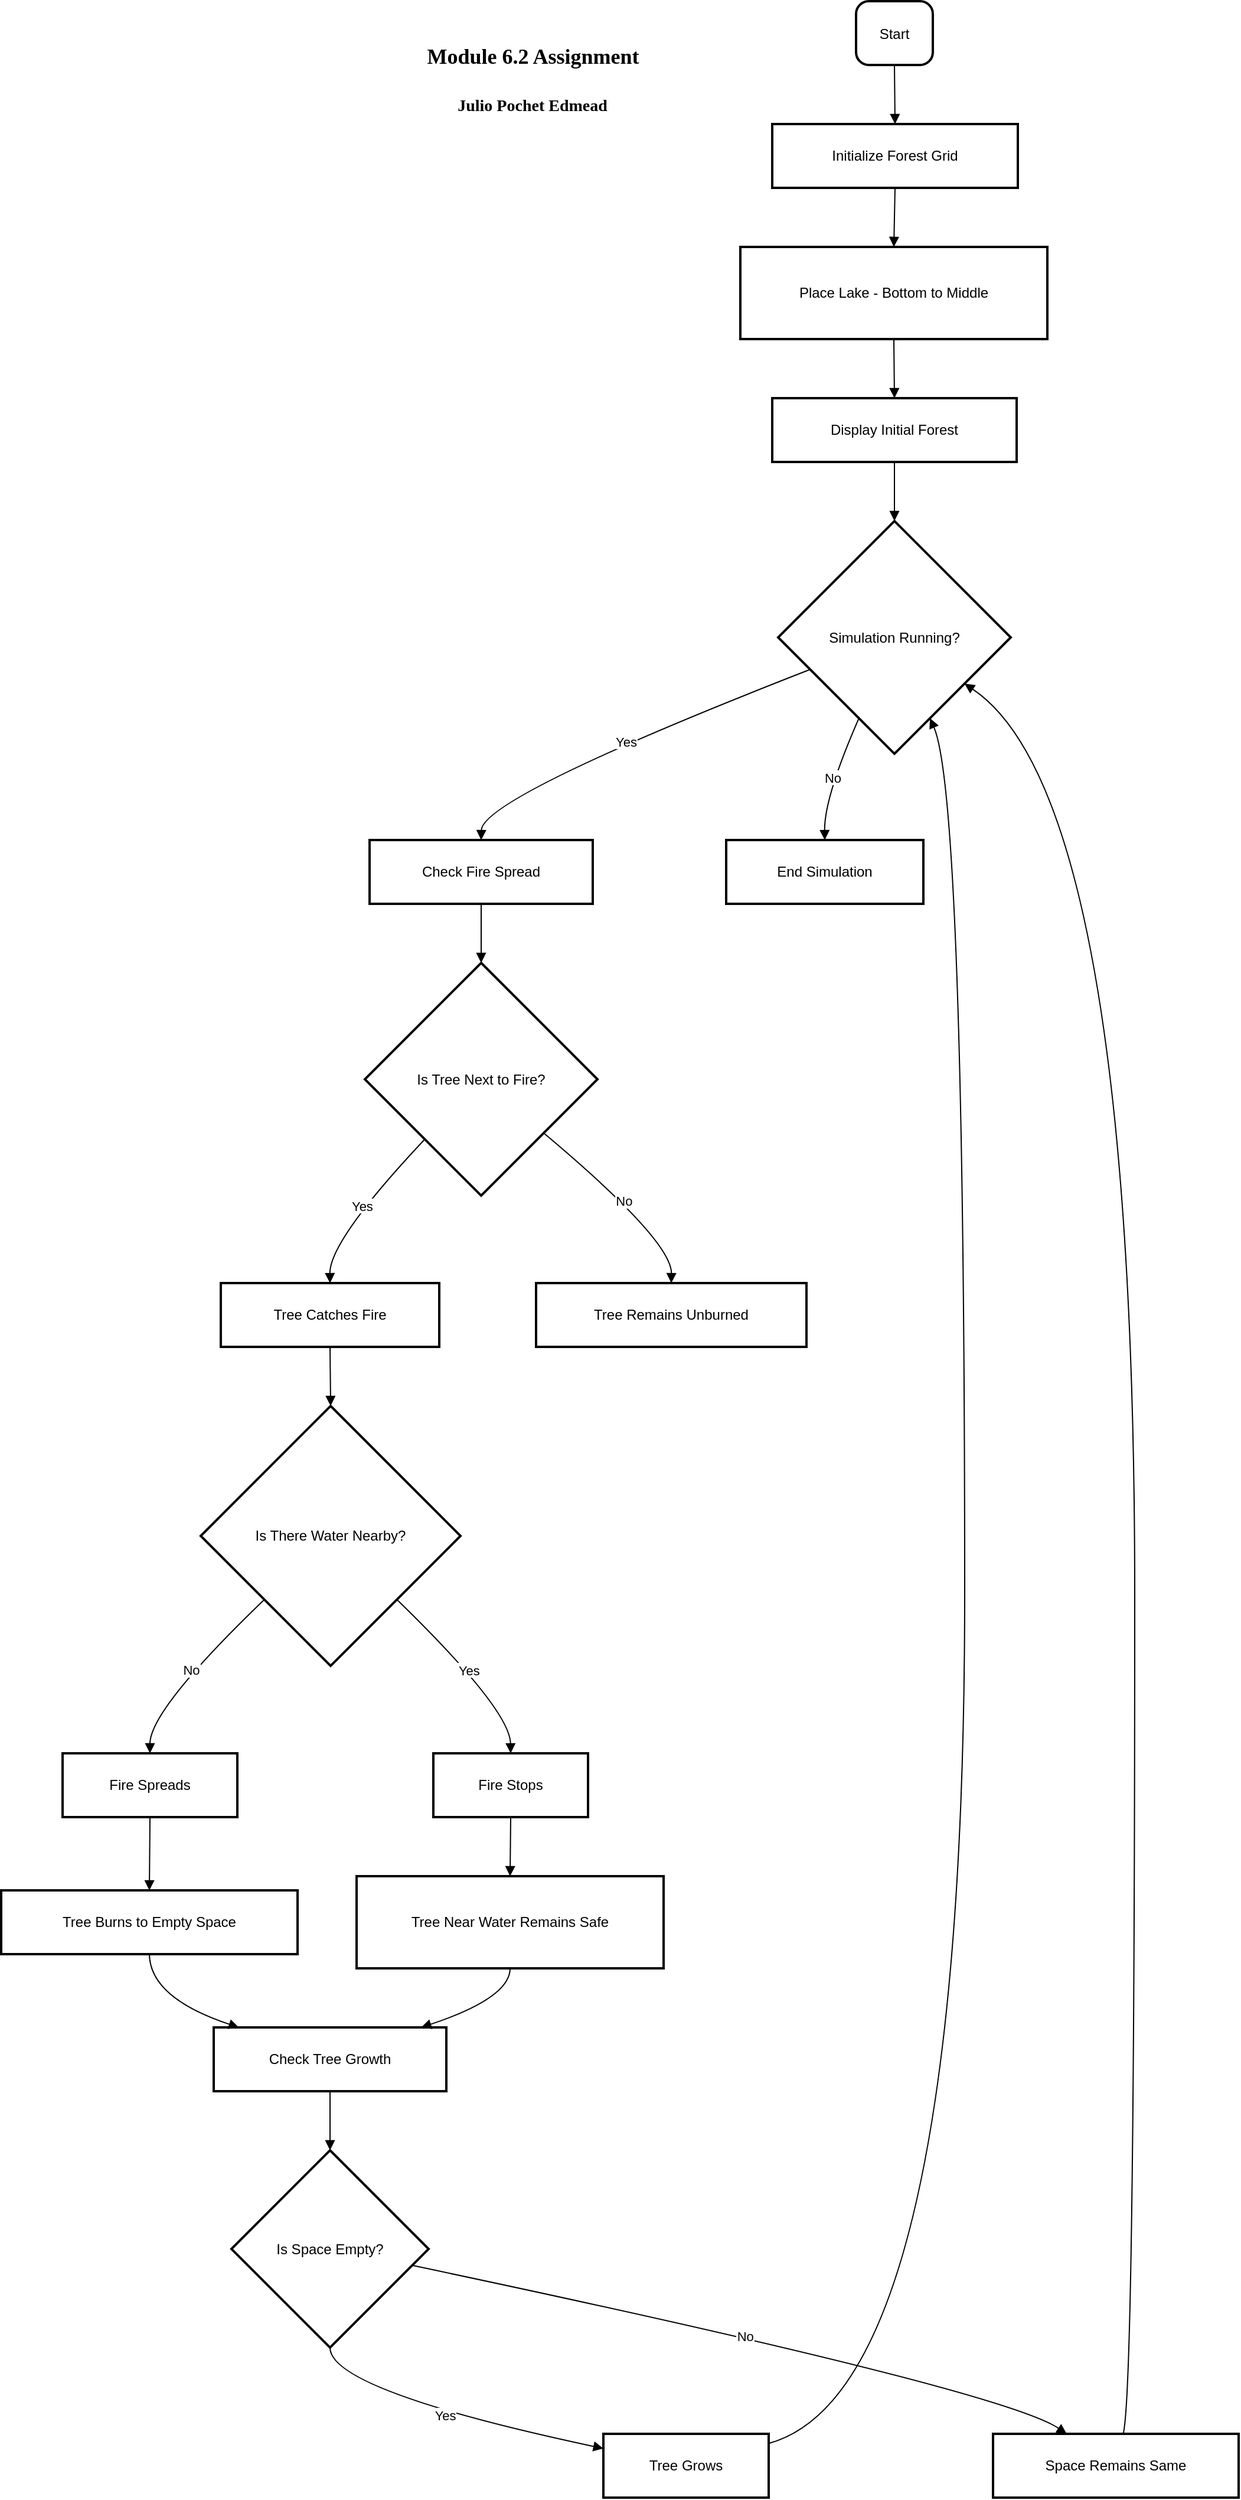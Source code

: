 <mxfile version="26.0.11">
  <diagram name="Page-1" id="E2U8NR4Kb54IGn0cMXsN">
    <mxGraphModel dx="1509" dy="698" grid="1" gridSize="10" guides="1" tooltips="1" connect="1" arrows="1" fold="1" page="1" pageScale="1" pageWidth="1100" pageHeight="850" math="0" shadow="0">
      <root>
        <mxCell id="0" />
        <mxCell id="1" parent="0" />
        <mxCell id="awNKZNQ3Zd5kEab9rENJ-1" value="Start" style="rounded=1;arcSize=20;strokeWidth=2" vertex="1" parent="1">
          <mxGeometry x="744" y="20" width="65" height="54" as="geometry" />
        </mxCell>
        <mxCell id="awNKZNQ3Zd5kEab9rENJ-2" value="Initialize Forest Grid" style="whiteSpace=wrap;strokeWidth=2;" vertex="1" parent="1">
          <mxGeometry x="673" y="124" width="208" height="54" as="geometry" />
        </mxCell>
        <mxCell id="awNKZNQ3Zd5kEab9rENJ-3" value="Place Lake - Bottom to Middle" style="whiteSpace=wrap;strokeWidth=2;" vertex="1" parent="1">
          <mxGeometry x="646" y="228" width="260" height="78" as="geometry" />
        </mxCell>
        <mxCell id="awNKZNQ3Zd5kEab9rENJ-4" value="Display Initial Forest" style="whiteSpace=wrap;strokeWidth=2;" vertex="1" parent="1">
          <mxGeometry x="673" y="356" width="207" height="54" as="geometry" />
        </mxCell>
        <mxCell id="awNKZNQ3Zd5kEab9rENJ-5" value="Simulation Running?" style="rhombus;strokeWidth=2;whiteSpace=wrap;" vertex="1" parent="1">
          <mxGeometry x="678" y="460" width="197" height="197" as="geometry" />
        </mxCell>
        <mxCell id="awNKZNQ3Zd5kEab9rENJ-6" value="Check Fire Spread" style="whiteSpace=wrap;strokeWidth=2;" vertex="1" parent="1">
          <mxGeometry x="332" y="730" width="189" height="54" as="geometry" />
        </mxCell>
        <mxCell id="awNKZNQ3Zd5kEab9rENJ-7" value="Is Tree Next to Fire?" style="rhombus;strokeWidth=2;whiteSpace=wrap;" vertex="1" parent="1">
          <mxGeometry x="328" y="834" width="197" height="197" as="geometry" />
        </mxCell>
        <mxCell id="awNKZNQ3Zd5kEab9rENJ-8" value="Tree Catches Fire" style="whiteSpace=wrap;strokeWidth=2;" vertex="1" parent="1">
          <mxGeometry x="206" y="1105" width="185" height="54" as="geometry" />
        </mxCell>
        <mxCell id="awNKZNQ3Zd5kEab9rENJ-9" value="Tree Remains Unburned" style="whiteSpace=wrap;strokeWidth=2;" vertex="1" parent="1">
          <mxGeometry x="473" y="1105" width="229" height="54" as="geometry" />
        </mxCell>
        <mxCell id="awNKZNQ3Zd5kEab9rENJ-10" value="Is There Water Nearby?" style="rhombus;strokeWidth=2;whiteSpace=wrap;" vertex="1" parent="1">
          <mxGeometry x="189" y="1209" width="220" height="220" as="geometry" />
        </mxCell>
        <mxCell id="awNKZNQ3Zd5kEab9rENJ-11" value="Fire Stops" style="whiteSpace=wrap;strokeWidth=2;" vertex="1" parent="1">
          <mxGeometry x="386" y="1503" width="131" height="54" as="geometry" />
        </mxCell>
        <mxCell id="awNKZNQ3Zd5kEab9rENJ-12" value="Fire Spreads" style="whiteSpace=wrap;strokeWidth=2;" vertex="1" parent="1">
          <mxGeometry x="72" y="1503" width="148" height="54" as="geometry" />
        </mxCell>
        <mxCell id="awNKZNQ3Zd5kEab9rENJ-13" value="Tree Burns to Empty Space" style="whiteSpace=wrap;strokeWidth=2;" vertex="1" parent="1">
          <mxGeometry x="20" y="1619" width="251" height="54" as="geometry" />
        </mxCell>
        <mxCell id="awNKZNQ3Zd5kEab9rENJ-14" value="Tree Near Water Remains Safe" style="whiteSpace=wrap;strokeWidth=2;" vertex="1" parent="1">
          <mxGeometry x="321" y="1607" width="260" height="78" as="geometry" />
        </mxCell>
        <mxCell id="awNKZNQ3Zd5kEab9rENJ-15" value="Check Tree Growth" style="whiteSpace=wrap;strokeWidth=2;" vertex="1" parent="1">
          <mxGeometry x="200" y="1735" width="197" height="54" as="geometry" />
        </mxCell>
        <mxCell id="awNKZNQ3Zd5kEab9rENJ-16" value="Is Space Empty?" style="rhombus;strokeWidth=2;whiteSpace=wrap;" vertex="1" parent="1">
          <mxGeometry x="215" y="1839" width="167" height="167" as="geometry" />
        </mxCell>
        <mxCell id="awNKZNQ3Zd5kEab9rENJ-17" value="Tree Grows" style="whiteSpace=wrap;strokeWidth=2;" vertex="1" parent="1">
          <mxGeometry x="530" y="2079" width="140" height="54" as="geometry" />
        </mxCell>
        <mxCell id="awNKZNQ3Zd5kEab9rENJ-18" value="Space Remains Same" style="whiteSpace=wrap;strokeWidth=2;" vertex="1" parent="1">
          <mxGeometry x="860" y="2079" width="208" height="54" as="geometry" />
        </mxCell>
        <mxCell id="awNKZNQ3Zd5kEab9rENJ-19" value="End Simulation" style="whiteSpace=wrap;strokeWidth=2;" vertex="1" parent="1">
          <mxGeometry x="634" y="730" width="167" height="54" as="geometry" />
        </mxCell>
        <mxCell id="awNKZNQ3Zd5kEab9rENJ-20" value="" style="curved=1;startArrow=none;endArrow=block;exitX=0.5;exitY=1;entryX=0.5;entryY=0;rounded=0;" edge="1" parent="1" source="awNKZNQ3Zd5kEab9rENJ-1" target="awNKZNQ3Zd5kEab9rENJ-2">
          <mxGeometry relative="1" as="geometry">
            <Array as="points" />
          </mxGeometry>
        </mxCell>
        <mxCell id="awNKZNQ3Zd5kEab9rENJ-21" value="" style="curved=1;startArrow=none;endArrow=block;exitX=0.5;exitY=1;entryX=0.5;entryY=0;rounded=0;" edge="1" parent="1" source="awNKZNQ3Zd5kEab9rENJ-2" target="awNKZNQ3Zd5kEab9rENJ-3">
          <mxGeometry relative="1" as="geometry">
            <Array as="points" />
          </mxGeometry>
        </mxCell>
        <mxCell id="awNKZNQ3Zd5kEab9rENJ-22" value="" style="curved=1;startArrow=none;endArrow=block;exitX=0.5;exitY=1;entryX=0.5;entryY=0;rounded=0;" edge="1" parent="1" source="awNKZNQ3Zd5kEab9rENJ-3" target="awNKZNQ3Zd5kEab9rENJ-4">
          <mxGeometry relative="1" as="geometry">
            <Array as="points" />
          </mxGeometry>
        </mxCell>
        <mxCell id="awNKZNQ3Zd5kEab9rENJ-23" value="" style="curved=1;startArrow=none;endArrow=block;exitX=0.5;exitY=1;entryX=0.5;entryY=0;rounded=0;" edge="1" parent="1" source="awNKZNQ3Zd5kEab9rENJ-4" target="awNKZNQ3Zd5kEab9rENJ-5">
          <mxGeometry relative="1" as="geometry">
            <Array as="points" />
          </mxGeometry>
        </mxCell>
        <mxCell id="awNKZNQ3Zd5kEab9rENJ-24" value="Yes" style="curved=1;startArrow=none;endArrow=block;exitX=0;exitY=0.69;entryX=0.5;entryY=0.01;rounded=0;" edge="1" parent="1" source="awNKZNQ3Zd5kEab9rENJ-5" target="awNKZNQ3Zd5kEab9rENJ-6">
          <mxGeometry relative="1" as="geometry">
            <Array as="points">
              <mxPoint x="427" y="694" />
            </Array>
          </mxGeometry>
        </mxCell>
        <mxCell id="awNKZNQ3Zd5kEab9rENJ-25" value="" style="curved=1;startArrow=none;endArrow=block;exitX=0.5;exitY=1.01;entryX=0.5;entryY=0;rounded=0;" edge="1" parent="1" source="awNKZNQ3Zd5kEab9rENJ-6" target="awNKZNQ3Zd5kEab9rENJ-7">
          <mxGeometry relative="1" as="geometry">
            <Array as="points" />
          </mxGeometry>
        </mxCell>
        <mxCell id="awNKZNQ3Zd5kEab9rENJ-26" value="Yes" style="curved=1;startArrow=none;endArrow=block;exitX=0.03;exitY=1;entryX=0.5;entryY=0.01;rounded=0;" edge="1" parent="1" source="awNKZNQ3Zd5kEab9rENJ-7" target="awNKZNQ3Zd5kEab9rENJ-8">
          <mxGeometry relative="1" as="geometry">
            <Array as="points">
              <mxPoint x="298" y="1069" />
            </Array>
          </mxGeometry>
        </mxCell>
        <mxCell id="awNKZNQ3Zd5kEab9rENJ-27" value="No" style="curved=1;startArrow=none;endArrow=block;exitX=1;exitY=0.93;entryX=0.5;entryY=0.01;rounded=0;" edge="1" parent="1" source="awNKZNQ3Zd5kEab9rENJ-7" target="awNKZNQ3Zd5kEab9rENJ-9">
          <mxGeometry relative="1" as="geometry">
            <Array as="points">
              <mxPoint x="588" y="1069" />
            </Array>
          </mxGeometry>
        </mxCell>
        <mxCell id="awNKZNQ3Zd5kEab9rENJ-28" value="" style="curved=1;startArrow=none;endArrow=block;exitX=0.5;exitY=1.01;entryX=0.5;entryY=0;rounded=0;" edge="1" parent="1" source="awNKZNQ3Zd5kEab9rENJ-8" target="awNKZNQ3Zd5kEab9rENJ-10">
          <mxGeometry relative="1" as="geometry">
            <Array as="points" />
          </mxGeometry>
        </mxCell>
        <mxCell id="awNKZNQ3Zd5kEab9rENJ-29" value="Yes" style="curved=1;startArrow=none;endArrow=block;exitX=1;exitY=0.98;entryX=0.5;entryY=-0.01;rounded=0;" edge="1" parent="1" source="awNKZNQ3Zd5kEab9rENJ-10" target="awNKZNQ3Zd5kEab9rENJ-11">
          <mxGeometry relative="1" as="geometry">
            <Array as="points">
              <mxPoint x="451" y="1466" />
            </Array>
          </mxGeometry>
        </mxCell>
        <mxCell id="awNKZNQ3Zd5kEab9rENJ-30" value="No" style="curved=1;startArrow=none;endArrow=block;exitX=0;exitY=0.98;entryX=0.5;entryY=-0.01;rounded=0;" edge="1" parent="1" source="awNKZNQ3Zd5kEab9rENJ-10" target="awNKZNQ3Zd5kEab9rENJ-12">
          <mxGeometry relative="1" as="geometry">
            <Array as="points">
              <mxPoint x="146" y="1466" />
            </Array>
          </mxGeometry>
        </mxCell>
        <mxCell id="awNKZNQ3Zd5kEab9rENJ-31" value="" style="curved=1;startArrow=none;endArrow=block;exitX=0.5;exitY=0.99;entryX=0.5;entryY=-0.01;rounded=0;" edge="1" parent="1" source="awNKZNQ3Zd5kEab9rENJ-12" target="awNKZNQ3Zd5kEab9rENJ-13">
          <mxGeometry relative="1" as="geometry">
            <Array as="points" />
          </mxGeometry>
        </mxCell>
        <mxCell id="awNKZNQ3Zd5kEab9rENJ-32" value="" style="curved=1;startArrow=none;endArrow=block;exitX=0.5;exitY=0.99;entryX=0.5;entryY=-0.01;rounded=0;" edge="1" parent="1" source="awNKZNQ3Zd5kEab9rENJ-11" target="awNKZNQ3Zd5kEab9rENJ-14">
          <mxGeometry relative="1" as="geometry">
            <Array as="points" />
          </mxGeometry>
        </mxCell>
        <mxCell id="awNKZNQ3Zd5kEab9rENJ-33" value="" style="curved=1;startArrow=none;endArrow=block;exitX=0.5;exitY=0.99;entryX=0.1;entryY=-0.01;rounded=0;" edge="1" parent="1" source="awNKZNQ3Zd5kEab9rENJ-13" target="awNKZNQ3Zd5kEab9rENJ-15">
          <mxGeometry relative="1" as="geometry">
            <Array as="points">
              <mxPoint x="146" y="1710" />
            </Array>
          </mxGeometry>
        </mxCell>
        <mxCell id="awNKZNQ3Zd5kEab9rENJ-34" value="" style="curved=1;startArrow=none;endArrow=block;exitX=0.5;exitY=0.99;entryX=0.9;entryY=-0.01;rounded=0;" edge="1" parent="1" source="awNKZNQ3Zd5kEab9rENJ-14" target="awNKZNQ3Zd5kEab9rENJ-15">
          <mxGeometry relative="1" as="geometry">
            <Array as="points">
              <mxPoint x="451" y="1710" />
            </Array>
          </mxGeometry>
        </mxCell>
        <mxCell id="awNKZNQ3Zd5kEab9rENJ-35" value="" style="curved=1;startArrow=none;endArrow=block;exitX=0.5;exitY=0.99;entryX=0.5;entryY=0;rounded=0;" edge="1" parent="1" source="awNKZNQ3Zd5kEab9rENJ-15" target="awNKZNQ3Zd5kEab9rENJ-16">
          <mxGeometry relative="1" as="geometry">
            <Array as="points" />
          </mxGeometry>
        </mxCell>
        <mxCell id="awNKZNQ3Zd5kEab9rENJ-36" value="Yes" style="curved=1;startArrow=none;endArrow=block;exitX=0.5;exitY=1;entryX=0;entryY=0.23;rounded=0;" edge="1" parent="1" source="awNKZNQ3Zd5kEab9rENJ-16" target="awNKZNQ3Zd5kEab9rENJ-17">
          <mxGeometry relative="1" as="geometry">
            <Array as="points">
              <mxPoint x="298" y="2042" />
            </Array>
          </mxGeometry>
        </mxCell>
        <mxCell id="awNKZNQ3Zd5kEab9rENJ-37" value="No" style="curved=1;startArrow=none;endArrow=block;exitX=1;exitY=0.6;entryX=0.3;entryY=0;rounded=0;" edge="1" parent="1" source="awNKZNQ3Zd5kEab9rENJ-16" target="awNKZNQ3Zd5kEab9rENJ-18">
          <mxGeometry relative="1" as="geometry">
            <Array as="points">
              <mxPoint x="868" y="2042" />
            </Array>
          </mxGeometry>
        </mxCell>
        <mxCell id="awNKZNQ3Zd5kEab9rENJ-38" value="" style="curved=1;startArrow=none;endArrow=block;exitX=0.53;exitY=0;entryX=1;entryY=0.83;rounded=0;" edge="1" parent="1" source="awNKZNQ3Zd5kEab9rENJ-18" target="awNKZNQ3Zd5kEab9rENJ-5">
          <mxGeometry relative="1" as="geometry">
            <Array as="points">
              <mxPoint x="980" y="2042" />
              <mxPoint x="980" y="694" />
            </Array>
          </mxGeometry>
        </mxCell>
        <mxCell id="awNKZNQ3Zd5kEab9rENJ-39" value="" style="curved=1;startArrow=none;endArrow=block;exitX=1;exitY=0.15;entryX=0.72;entryY=1;rounded=0;" edge="1" parent="1" source="awNKZNQ3Zd5kEab9rENJ-17" target="awNKZNQ3Zd5kEab9rENJ-5">
          <mxGeometry relative="1" as="geometry">
            <Array as="points">
              <mxPoint x="836" y="2042" />
              <mxPoint x="836" y="694" />
            </Array>
          </mxGeometry>
        </mxCell>
        <mxCell id="awNKZNQ3Zd5kEab9rENJ-40" value="No" style="curved=1;startArrow=none;endArrow=block;exitX=0.28;exitY=1;entryX=0.5;entryY=0.01;rounded=0;" edge="1" parent="1" source="awNKZNQ3Zd5kEab9rENJ-5" target="awNKZNQ3Zd5kEab9rENJ-19">
          <mxGeometry relative="1" as="geometry">
            <Array as="points">
              <mxPoint x="717" y="694" />
            </Array>
          </mxGeometry>
        </mxCell>
        <mxCell id="awNKZNQ3Zd5kEab9rENJ-41" value="&lt;font style=&quot;font-size: 14px;&quot; face=&quot;Times New Roman&quot;&gt;&lt;b&gt;Julio Pochet Edmead&lt;/b&gt;&lt;/font&gt;" style="text;html=1;align=center;verticalAlign=middle;whiteSpace=wrap;rounded=0;" vertex="1" parent="1">
          <mxGeometry x="404.25" y="94" width="131.5" height="30" as="geometry" />
        </mxCell>
        <mxCell id="awNKZNQ3Zd5kEab9rENJ-43" value="&lt;h1 tabindex=&quot;-1&quot; id=&quot;pageTitleHeader&quot;&gt;&lt;font style=&quot;font-size: 18px;&quot; face=&quot;Times New Roman&quot;&gt;&lt;span id=&quot;pageTitleText&quot;&gt;Module 6.2 Assignment&lt;/span&gt;&lt;/font&gt;&lt;/h1&gt;" style="text;html=1;align=center;verticalAlign=middle;whiteSpace=wrap;rounded=0;" vertex="1" parent="1">
          <mxGeometry x="378.5" y="50" width="183" height="30" as="geometry" />
        </mxCell>
      </root>
    </mxGraphModel>
  </diagram>
</mxfile>
